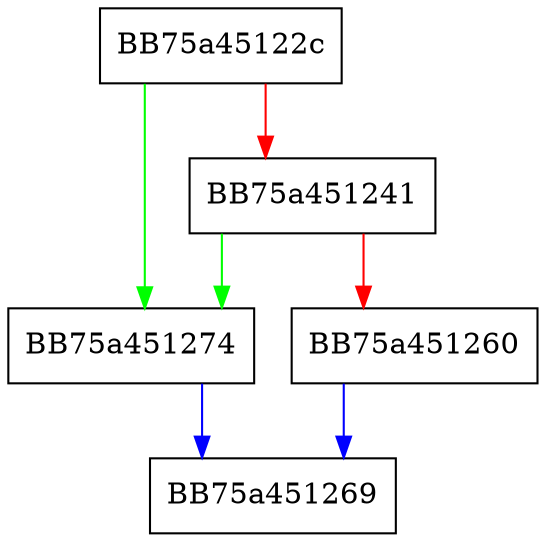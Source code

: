digraph CBufferAllocate {
  node [shape="box"];
  graph [splines=ortho];
  BB75a45122c -> BB75a451274 [color="green"];
  BB75a45122c -> BB75a451241 [color="red"];
  BB75a451241 -> BB75a451274 [color="green"];
  BB75a451241 -> BB75a451260 [color="red"];
  BB75a451260 -> BB75a451269 [color="blue"];
  BB75a451274 -> BB75a451269 [color="blue"];
}